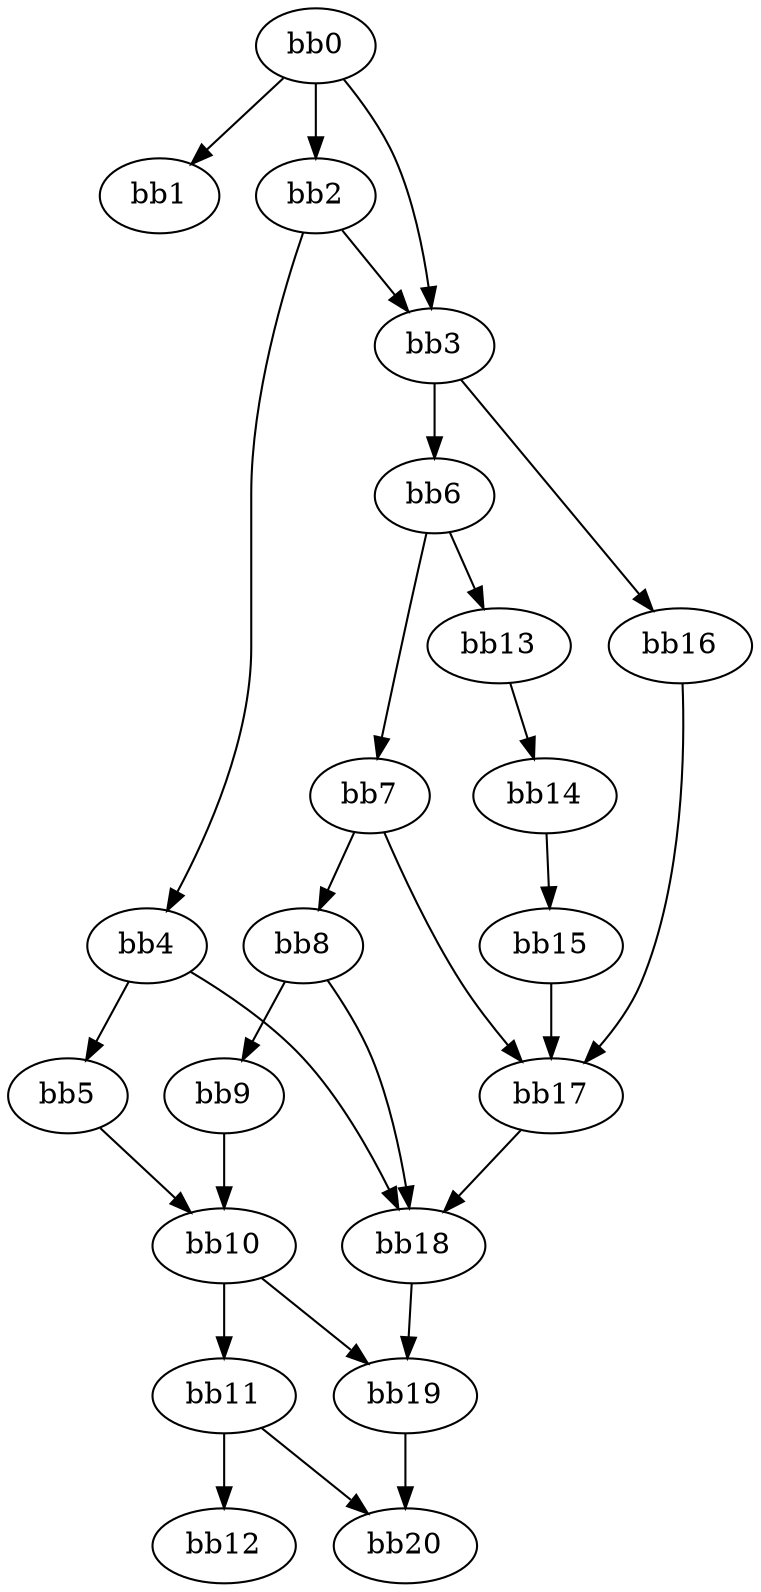 digraph {
    0 [ label = "bb0\l" ]
    1 [ label = "bb1\l" ]
    2 [ label = "bb2\l" ]
    3 [ label = "bb3\l" ]
    4 [ label = "bb4\l" ]
    5 [ label = "bb5\l" ]
    6 [ label = "bb6\l" ]
    7 [ label = "bb7\l" ]
    8 [ label = "bb8\l" ]
    9 [ label = "bb9\l" ]
    10 [ label = "bb10\l" ]
    11 [ label = "bb11\l" ]
    12 [ label = "bb12\l" ]
    13 [ label = "bb13\l" ]
    14 [ label = "bb14\l" ]
    15 [ label = "bb15\l" ]
    16 [ label = "bb16\l" ]
    17 [ label = "bb17\l" ]
    18 [ label = "bb18\l" ]
    19 [ label = "bb19\l" ]
    20 [ label = "bb20\l" ]
    0 -> 1 [ ]
    0 -> 2 [ ]
    0 -> 3 [ ]
    2 -> 3 [ ]
    2 -> 4 [ ]
    3 -> 6 [ ]
    3 -> 16 [ ]
    4 -> 5 [ ]
    4 -> 18 [ ]
    5 -> 10 [ ]
    6 -> 7 [ ]
    6 -> 13 [ ]
    7 -> 8 [ ]
    7 -> 17 [ ]
    8 -> 9 [ ]
    8 -> 18 [ ]
    9 -> 10 [ ]
    10 -> 11 [ ]
    10 -> 19 [ ]
    11 -> 12 [ ]
    11 -> 20 [ ]
    13 -> 14 [ ]
    14 -> 15 [ ]
    15 -> 17 [ ]
    16 -> 17 [ ]
    17 -> 18 [ ]
    18 -> 19 [ ]
    19 -> 20 [ ]
}

